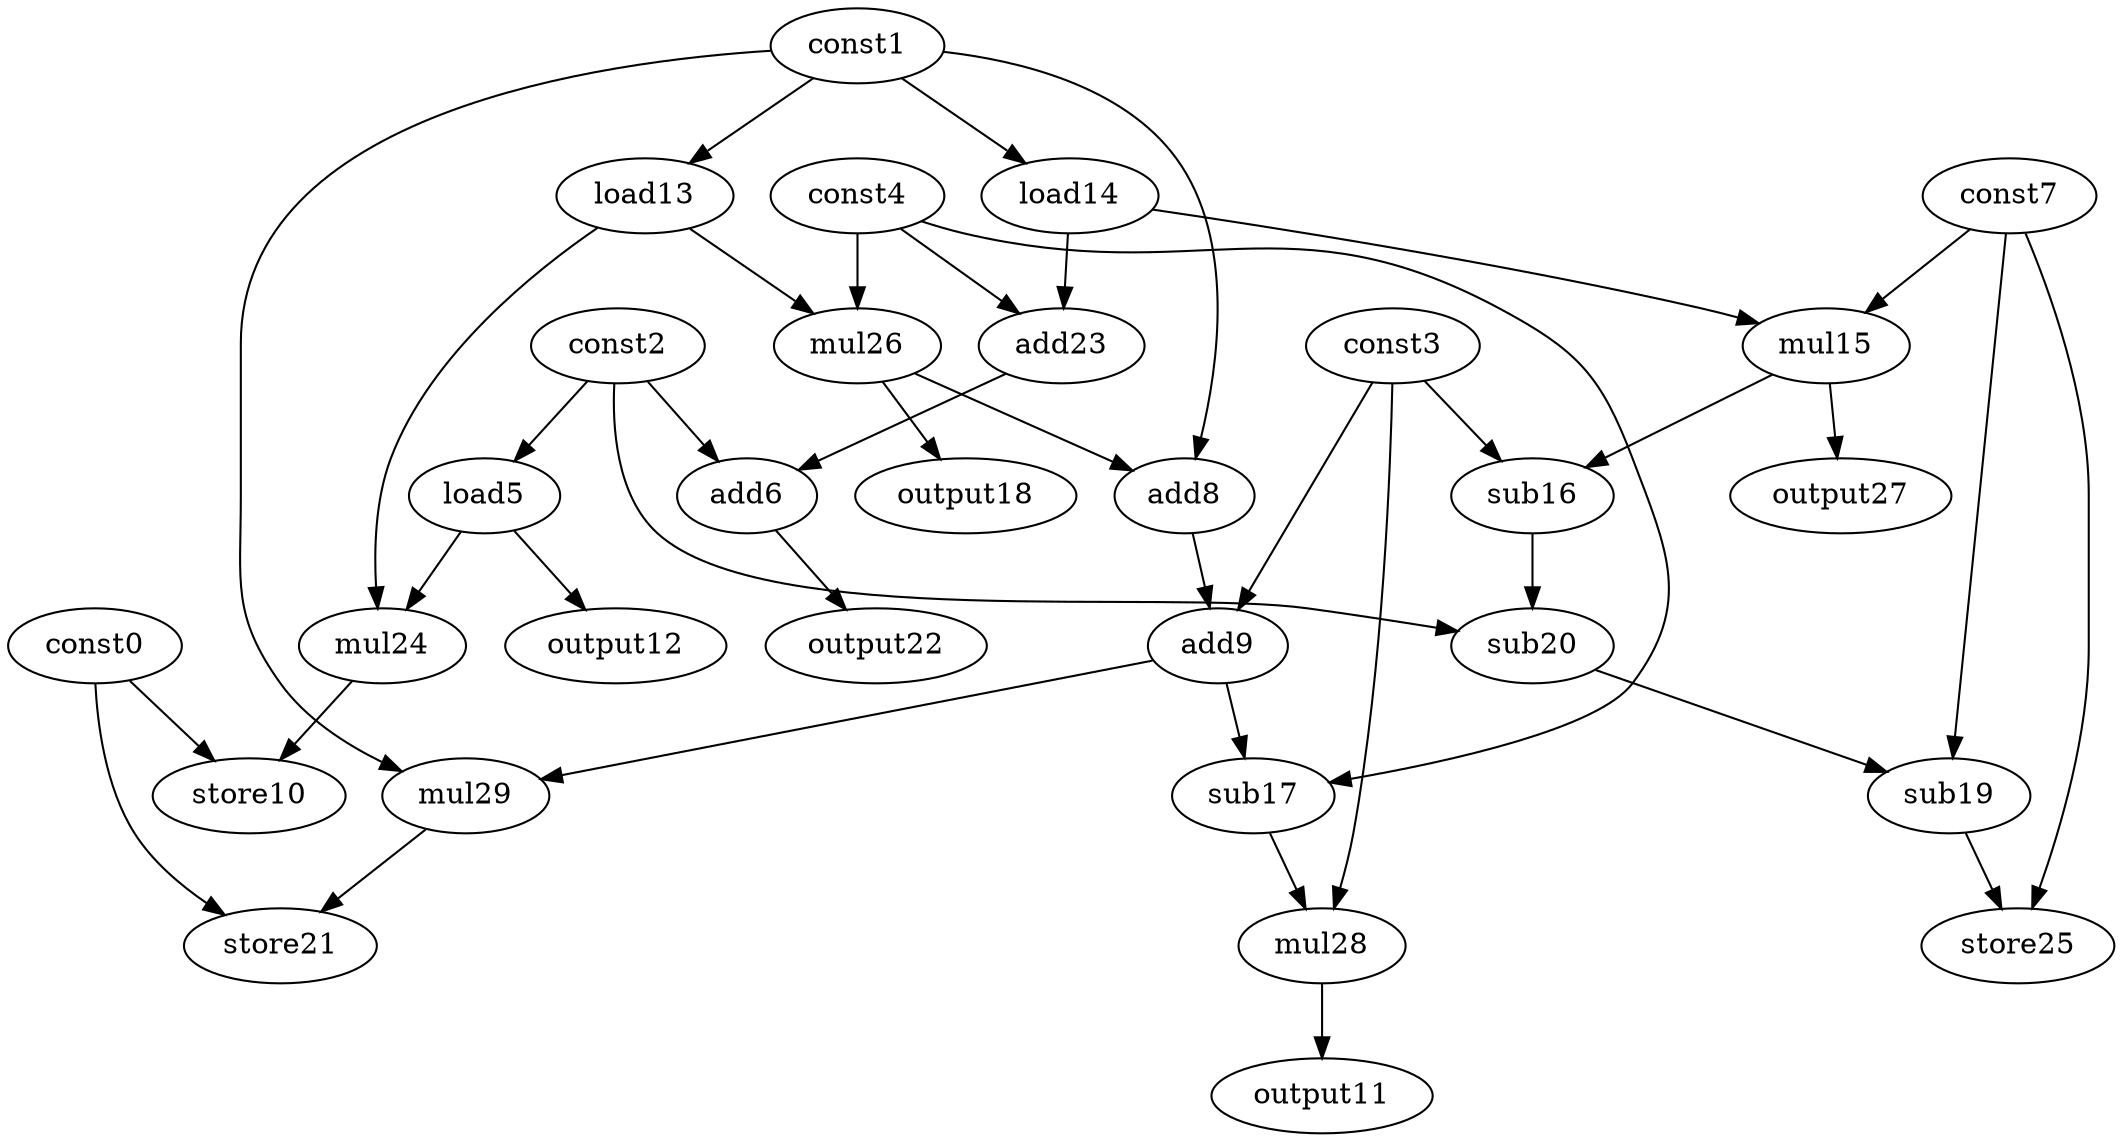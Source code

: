 digraph G { 
const0[opcode=const]; 
const1[opcode=const]; 
const2[opcode=const]; 
const3[opcode=const]; 
const4[opcode=const]; 
load5[opcode=load]; 
add6[opcode=add]; 
const7[opcode=const]; 
add8[opcode=add]; 
add9[opcode=add]; 
store10[opcode=store]; 
output11[opcode=output]; 
output12[opcode=output]; 
load13[opcode=load]; 
load14[opcode=load]; 
mul15[opcode=mul]; 
sub16[opcode=sub]; 
sub17[opcode=sub]; 
output18[opcode=output]; 
sub19[opcode=sub]; 
sub20[opcode=sub]; 
store21[opcode=store]; 
output22[opcode=output]; 
add23[opcode=add]; 
mul24[opcode=mul]; 
store25[opcode=store]; 
mul26[opcode=mul]; 
output27[opcode=output]; 
mul28[opcode=mul]; 
mul29[opcode=mul]; 
const2->load5[operand=0];
const1->load13[operand=0];
const1->load14[operand=0];
load5->output12[operand=0];
load14->mul15[operand=0];
const7->mul15[operand=1];
const4->add23[operand=0];
load14->add23[operand=1];
load13->mul24[operand=0];
load5->mul24[operand=1];
const4->mul26[operand=0];
load13->mul26[operand=1];
const2->add6[operand=0];
add23->add6[operand=1];
const1->add8[operand=0];
mul26->add8[operand=1];
const0->store10[operand=0];
mul24->store10[operand=1];
const3->sub16[operand=0];
mul15->sub16[operand=1];
mul26->output18[operand=0];
mul15->output27[operand=0];
add8->add9[operand=0];
const3->add9[operand=1];
sub16->sub20[operand=0];
const2->sub20[operand=1];
add6->output22[operand=0];
add9->sub17[operand=0];
const4->sub17[operand=1];
sub20->sub19[operand=0];
const7->sub19[operand=1];
add9->mul29[operand=0];
const1->mul29[operand=1];
const0->store21[operand=0];
mul29->store21[operand=1];
sub19->store25[operand=0];
const7->store25[operand=1];
sub17->mul28[operand=0];
const3->mul28[operand=1];
mul28->output11[operand=0];
}
